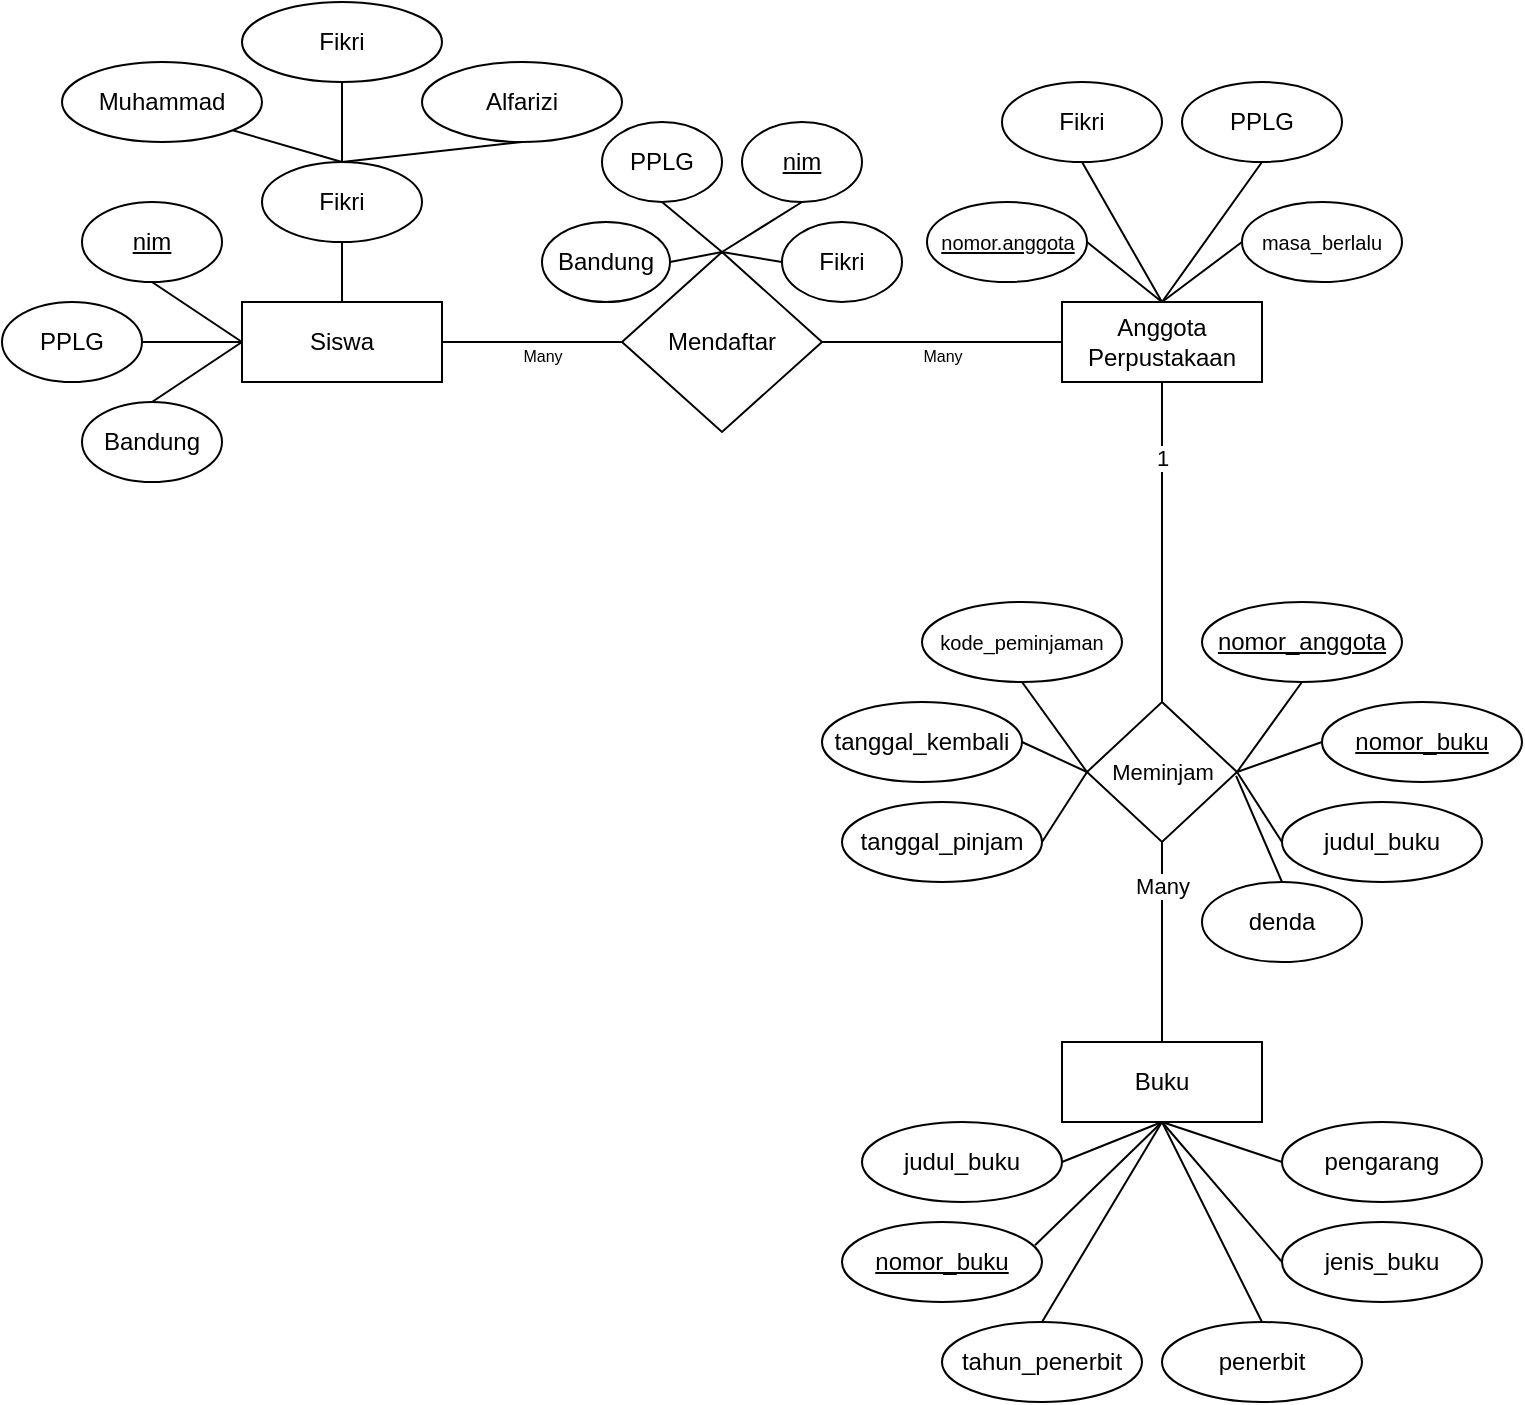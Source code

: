 <mxfile version="24.7.4">
  <diagram name="Page-1" id="6ViGdZfE5kS3konKiXeP">
    <mxGraphModel dx="1372" dy="870" grid="1" gridSize="10" guides="1" tooltips="1" connect="1" arrows="1" fold="1" page="1" pageScale="1" pageWidth="850" pageHeight="1100" math="0" shadow="0">
      <root>
        <mxCell id="0" />
        <mxCell id="1" parent="0" />
        <mxCell id="QQjfzLLn-K8nmrEozijN-7" value="Siswa" style="whiteSpace=wrap;html=1;align=center;" vertex="1" parent="1">
          <mxGeometry x="190" y="350" width="100" height="40" as="geometry" />
        </mxCell>
        <mxCell id="QQjfzLLn-K8nmrEozijN-8" value="Fikri" style="ellipse;whiteSpace=wrap;html=1;align=center;" vertex="1" parent="1">
          <mxGeometry x="190" y="200" width="100" height="40" as="geometry" />
        </mxCell>
        <mxCell id="QQjfzLLn-K8nmrEozijN-9" value="nim" style="ellipse;whiteSpace=wrap;html=1;align=center;fontStyle=4;" vertex="1" parent="1">
          <mxGeometry x="110" y="300" width="70" height="40" as="geometry" />
        </mxCell>
        <mxCell id="QQjfzLLn-K8nmrEozijN-10" value="Mendaftar" style="shape=rhombus;perimeter=rhombusPerimeter;whiteSpace=wrap;html=1;align=center;" vertex="1" parent="1">
          <mxGeometry x="380" y="325" width="100" height="90" as="geometry" />
        </mxCell>
        <mxCell id="QQjfzLLn-K8nmrEozijN-16" value="Fikri" style="ellipse;whiteSpace=wrap;html=1;align=center;" vertex="1" parent="1">
          <mxGeometry x="200" y="280" width="80" height="40" as="geometry" />
        </mxCell>
        <mxCell id="QQjfzLLn-K8nmrEozijN-18" value="" style="endArrow=none;html=1;rounded=0;exitX=0.5;exitY=1;exitDx=0;exitDy=0;entryX=0.5;entryY=0;entryDx=0;entryDy=0;" edge="1" parent="1" source="QQjfzLLn-K8nmrEozijN-8" target="QQjfzLLn-K8nmrEozijN-16">
          <mxGeometry relative="1" as="geometry">
            <mxPoint x="330" y="380" as="sourcePoint" />
            <mxPoint x="490" y="380" as="targetPoint" />
          </mxGeometry>
        </mxCell>
        <mxCell id="QQjfzLLn-K8nmrEozijN-19" value="Muhammad" style="ellipse;whiteSpace=wrap;html=1;align=center;" vertex="1" parent="1">
          <mxGeometry x="100" y="230" width="100" height="40" as="geometry" />
        </mxCell>
        <mxCell id="QQjfzLLn-K8nmrEozijN-20" value="Alfarizi" style="ellipse;whiteSpace=wrap;html=1;align=center;" vertex="1" parent="1">
          <mxGeometry x="280" y="230" width="100" height="40" as="geometry" />
        </mxCell>
        <mxCell id="QQjfzLLn-K8nmrEozijN-21" value="" style="endArrow=none;html=1;rounded=0;exitX=1;exitY=1;exitDx=0;exitDy=0;entryX=0.5;entryY=0;entryDx=0;entryDy=0;" edge="1" parent="1" source="QQjfzLLn-K8nmrEozijN-19" target="QQjfzLLn-K8nmrEozijN-16">
          <mxGeometry relative="1" as="geometry">
            <mxPoint x="310" y="210" as="sourcePoint" />
            <mxPoint x="310" y="280" as="targetPoint" />
          </mxGeometry>
        </mxCell>
        <mxCell id="QQjfzLLn-K8nmrEozijN-22" value="" style="endArrow=none;html=1;rounded=0;exitX=0.5;exitY=0;exitDx=0;exitDy=0;entryX=0.5;entryY=1;entryDx=0;entryDy=0;" edge="1" parent="1" source="QQjfzLLn-K8nmrEozijN-16" target="QQjfzLLn-K8nmrEozijN-20">
          <mxGeometry relative="1" as="geometry">
            <mxPoint x="175" y="224" as="sourcePoint" />
            <mxPoint x="460" y="290" as="targetPoint" />
          </mxGeometry>
        </mxCell>
        <mxCell id="QQjfzLLn-K8nmrEozijN-23" value="" style="endArrow=none;html=1;rounded=0;exitX=0.5;exitY=1;exitDx=0;exitDy=0;entryX=0.5;entryY=0;entryDx=0;entryDy=0;" edge="1" parent="1" source="QQjfzLLn-K8nmrEozijN-16" target="QQjfzLLn-K8nmrEozijN-7">
          <mxGeometry relative="1" as="geometry">
            <mxPoint x="330" y="380" as="sourcePoint" />
            <mxPoint x="490" y="380" as="targetPoint" />
          </mxGeometry>
        </mxCell>
        <mxCell id="QQjfzLLn-K8nmrEozijN-24" value="Bandung" style="ellipse;whiteSpace=wrap;html=1;align=center;" vertex="1" parent="1">
          <mxGeometry x="110" y="400" width="70" height="40" as="geometry" />
        </mxCell>
        <mxCell id="QQjfzLLn-K8nmrEozijN-26" value="PPLG" style="ellipse;whiteSpace=wrap;html=1;align=center;" vertex="1" parent="1">
          <mxGeometry x="70" y="350" width="70" height="40" as="geometry" />
        </mxCell>
        <mxCell id="QQjfzLLn-K8nmrEozijN-29" value="" style="endArrow=none;html=1;rounded=0;exitX=0.5;exitY=1;exitDx=0;exitDy=0;entryX=0;entryY=0.5;entryDx=0;entryDy=0;" edge="1" parent="1" source="QQjfzLLn-K8nmrEozijN-9" target="QQjfzLLn-K8nmrEozijN-7">
          <mxGeometry relative="1" as="geometry">
            <mxPoint x="165" y="330" as="sourcePoint" />
            <mxPoint x="200" y="370" as="targetPoint" />
          </mxGeometry>
        </mxCell>
        <mxCell id="QQjfzLLn-K8nmrEozijN-30" value="" style="endArrow=none;html=1;rounded=0;entryX=1;entryY=0.5;entryDx=0;entryDy=0;exitX=0;exitY=0.5;exitDx=0;exitDy=0;" edge="1" parent="1" source="QQjfzLLn-K8nmrEozijN-7" target="QQjfzLLn-K8nmrEozijN-26">
          <mxGeometry relative="1" as="geometry">
            <mxPoint x="190" y="370" as="sourcePoint" />
            <mxPoint x="260" y="370" as="targetPoint" />
          </mxGeometry>
        </mxCell>
        <mxCell id="QQjfzLLn-K8nmrEozijN-31" value="" style="endArrow=none;html=1;rounded=0;exitX=0.5;exitY=0;exitDx=0;exitDy=0;entryX=0;entryY=0.5;entryDx=0;entryDy=0;" edge="1" parent="1" source="QQjfzLLn-K8nmrEozijN-24" target="QQjfzLLn-K8nmrEozijN-7">
          <mxGeometry relative="1" as="geometry">
            <mxPoint x="260" y="370" as="sourcePoint" />
            <mxPoint x="200" y="370" as="targetPoint" />
          </mxGeometry>
        </mxCell>
        <mxCell id="QQjfzLLn-K8nmrEozijN-34" value="" style="endArrow=none;html=1;rounded=0;exitX=1;exitY=0.5;exitDx=0;exitDy=0;entryX=0;entryY=0.5;entryDx=0;entryDy=0;" edge="1" parent="1" source="QQjfzLLn-K8nmrEozijN-7" target="QQjfzLLn-K8nmrEozijN-10">
          <mxGeometry relative="1" as="geometry">
            <mxPoint x="180" y="380" as="sourcePoint" />
            <mxPoint x="260" y="420" as="targetPoint" />
          </mxGeometry>
        </mxCell>
        <mxCell id="QQjfzLLn-K8nmrEozijN-39" value="Bandung" style="ellipse;whiteSpace=wrap;html=1;align=center;" vertex="1" parent="1">
          <mxGeometry x="340" y="310" width="64" height="40" as="geometry" />
        </mxCell>
        <mxCell id="QQjfzLLn-K8nmrEozijN-40" value="Fikri" style="ellipse;whiteSpace=wrap;html=1;align=center;" vertex="1" parent="1">
          <mxGeometry x="460" y="310" width="60" height="40" as="geometry" />
        </mxCell>
        <mxCell id="QQjfzLLn-K8nmrEozijN-41" value="PPLG" style="ellipse;whiteSpace=wrap;html=1;align=center;" vertex="1" parent="1">
          <mxGeometry x="370" y="260" width="60" height="40" as="geometry" />
        </mxCell>
        <mxCell id="QQjfzLLn-K8nmrEozijN-43" value="nim" style="ellipse;whiteSpace=wrap;html=1;align=center;fontStyle=4;" vertex="1" parent="1">
          <mxGeometry x="440" y="260" width="60" height="40" as="geometry" />
        </mxCell>
        <mxCell id="QQjfzLLn-K8nmrEozijN-44" value="" style="endArrow=none;html=1;rounded=0;entryX=1;entryY=0.5;entryDx=0;entryDy=0;exitX=0.5;exitY=0;exitDx=0;exitDy=0;" edge="1" parent="1" source="QQjfzLLn-K8nmrEozijN-10" target="QQjfzLLn-K8nmrEozijN-39">
          <mxGeometry relative="1" as="geometry">
            <mxPoint x="390" y="320" as="sourcePoint" />
            <mxPoint x="420" y="300" as="targetPoint" />
          </mxGeometry>
        </mxCell>
        <mxCell id="QQjfzLLn-K8nmrEozijN-46" value="" style="endArrow=none;html=1;rounded=0;exitX=0.5;exitY=1;exitDx=0;exitDy=0;entryX=0.5;entryY=0;entryDx=0;entryDy=0;" edge="1" parent="1" source="QQjfzLLn-K8nmrEozijN-43" target="QQjfzLLn-K8nmrEozijN-10">
          <mxGeometry relative="1" as="geometry">
            <mxPoint x="390" y="320" as="sourcePoint" />
            <mxPoint x="440" y="335" as="targetPoint" />
          </mxGeometry>
        </mxCell>
        <mxCell id="QQjfzLLn-K8nmrEozijN-47" value="" style="endArrow=none;html=1;rounded=0;entryX=0;entryY=0.5;entryDx=0;entryDy=0;exitX=0.5;exitY=0;exitDx=0;exitDy=0;" edge="1" parent="1" source="QQjfzLLn-K8nmrEozijN-10" target="QQjfzLLn-K8nmrEozijN-40">
          <mxGeometry relative="1" as="geometry">
            <mxPoint x="470" y="320" as="sourcePoint" />
            <mxPoint x="440" y="335" as="targetPoint" />
          </mxGeometry>
        </mxCell>
        <mxCell id="QQjfzLLn-K8nmrEozijN-48" value="" style="endArrow=none;html=1;rounded=0;entryX=0.5;entryY=0;entryDx=0;entryDy=0;exitX=0.5;exitY=1;exitDx=0;exitDy=0;" edge="1" parent="1" source="QQjfzLLn-K8nmrEozijN-41" target="QQjfzLLn-K8nmrEozijN-10">
          <mxGeometry relative="1" as="geometry">
            <mxPoint x="490" y="320" as="sourcePoint" />
            <mxPoint x="440" y="335" as="targetPoint" />
          </mxGeometry>
        </mxCell>
        <mxCell id="QQjfzLLn-K8nmrEozijN-49" value="Anggota&lt;div&gt;Perpustakaan&lt;/div&gt;" style="whiteSpace=wrap;html=1;align=center;" vertex="1" parent="1">
          <mxGeometry x="600" y="350" width="100" height="40" as="geometry" />
        </mxCell>
        <mxCell id="QQjfzLLn-K8nmrEozijN-75" value="masa_berlalu" style="ellipse;whiteSpace=wrap;html=1;align=center;fontSize=10;" vertex="1" parent="1">
          <mxGeometry x="690" y="300" width="80" height="40" as="geometry" />
        </mxCell>
        <mxCell id="QQjfzLLn-K8nmrEozijN-76" value="Fikri" style="ellipse;whiteSpace=wrap;html=1;align=center;" vertex="1" parent="1">
          <mxGeometry x="570" y="240" width="80" height="40" as="geometry" />
        </mxCell>
        <mxCell id="QQjfzLLn-K8nmrEozijN-78" value="" style="endArrow=none;html=1;rounded=0;exitX=1;exitY=0.5;exitDx=0;exitDy=0;entryX=0.5;entryY=0;entryDx=0;entryDy=0;" edge="1" source="QQjfzLLn-K8nmrEozijN-114" parent="1" target="QQjfzLLn-K8nmrEozijN-49">
          <mxGeometry relative="1" as="geometry">
            <mxPoint x="610" y="320" as="sourcePoint" />
            <mxPoint x="650" y="350" as="targetPoint" />
          </mxGeometry>
        </mxCell>
        <mxCell id="QQjfzLLn-K8nmrEozijN-79" value="" style="endArrow=none;html=1;rounded=0;exitX=0.5;exitY=1;exitDx=0;exitDy=0;entryX=0.5;entryY=0;entryDx=0;entryDy=0;" edge="1" source="QQjfzLLn-K8nmrEozijN-115" parent="1" target="QQjfzLLn-K8nmrEozijN-49">
          <mxGeometry relative="1" as="geometry">
            <mxPoint x="700" y="280" as="sourcePoint" />
            <mxPoint x="650" y="350" as="targetPoint" />
          </mxGeometry>
        </mxCell>
        <mxCell id="QQjfzLLn-K8nmrEozijN-80" value="" style="endArrow=none;html=1;rounded=0;exitX=0;exitY=0.5;exitDx=0;exitDy=0;entryX=0.5;entryY=0;entryDx=0;entryDy=0;" edge="1" source="QQjfzLLn-K8nmrEozijN-75" parent="1" target="QQjfzLLn-K8nmrEozijN-49">
          <mxGeometry relative="1" as="geometry">
            <mxPoint x="715" y="315" as="sourcePoint" />
            <mxPoint x="650" y="350" as="targetPoint" />
          </mxGeometry>
        </mxCell>
        <mxCell id="QQjfzLLn-K8nmrEozijN-81" value="" style="endArrow=none;html=1;rounded=0;entryX=0.5;entryY=0;entryDx=0;entryDy=0;exitX=0.5;exitY=1;exitDx=0;exitDy=0;" edge="1" source="QQjfzLLn-K8nmrEozijN-76" parent="1" target="QQjfzLLn-K8nmrEozijN-49">
          <mxGeometry relative="1" as="geometry">
            <mxPoint x="710" y="345" as="sourcePoint" />
            <mxPoint x="650" y="350" as="targetPoint" />
          </mxGeometry>
        </mxCell>
        <mxCell id="QQjfzLLn-K8nmrEozijN-82" value="Meminjam" style="shape=rhombus;perimeter=rhombusPerimeter;whiteSpace=wrap;html=1;align=center;fontSize=11;" vertex="1" parent="1">
          <mxGeometry x="612.5" y="550" width="75" height="70" as="geometry" />
        </mxCell>
        <mxCell id="QQjfzLLn-K8nmrEozijN-84" value="tanggal_pinjam" style="ellipse;whiteSpace=wrap;html=1;align=center;" vertex="1" parent="1">
          <mxGeometry x="490" y="600" width="100" height="40" as="geometry" />
        </mxCell>
        <mxCell id="QQjfzLLn-K8nmrEozijN-85" value="tanggal_kembali" style="ellipse;whiteSpace=wrap;html=1;align=center;" vertex="1" parent="1">
          <mxGeometry x="480" y="550" width="100" height="40" as="geometry" />
        </mxCell>
        <mxCell id="QQjfzLLn-K8nmrEozijN-87" value="kode_peminjaman" style="ellipse;whiteSpace=wrap;html=1;align=center;fontSize=10;" vertex="1" parent="1">
          <mxGeometry x="530" y="500" width="100" height="40" as="geometry" />
        </mxCell>
        <mxCell id="QQjfzLLn-K8nmrEozijN-88" value="judul_buku" style="ellipse;whiteSpace=wrap;html=1;align=center;" vertex="1" parent="1">
          <mxGeometry x="710" y="600" width="100" height="40" as="geometry" />
        </mxCell>
        <mxCell id="QQjfzLLn-K8nmrEozijN-89" value="" style="endArrow=none;html=1;rounded=0;exitX=0.5;exitY=1;exitDx=0;exitDy=0;entryX=0;entryY=0.5;entryDx=0;entryDy=0;" edge="1" parent="1" source="QQjfzLLn-K8nmrEozijN-87" target="QQjfzLLn-K8nmrEozijN-82">
          <mxGeometry relative="1" as="geometry">
            <mxPoint x="310" y="440" as="sourcePoint" />
            <mxPoint x="470" y="440" as="targetPoint" />
          </mxGeometry>
        </mxCell>
        <mxCell id="QQjfzLLn-K8nmrEozijN-91" value="" style="endArrow=none;html=1;rounded=0;exitX=1;exitY=0.5;exitDx=0;exitDy=0;entryX=0;entryY=0.5;entryDx=0;entryDy=0;" edge="1" parent="1" source="QQjfzLLn-K8nmrEozijN-84" target="QQjfzLLn-K8nmrEozijN-82">
          <mxGeometry relative="1" as="geometry">
            <mxPoint x="586.0" y="610.0" as="sourcePoint" />
            <mxPoint x="623" y="595" as="targetPoint" />
          </mxGeometry>
        </mxCell>
        <mxCell id="QQjfzLLn-K8nmrEozijN-93" value="" style="endArrow=none;html=1;rounded=0;exitX=1;exitY=0.5;exitDx=0;exitDy=0;entryX=0;entryY=0.5;entryDx=0;entryDy=0;" edge="1" parent="1" source="QQjfzLLn-K8nmrEozijN-85" target="QQjfzLLn-K8nmrEozijN-82">
          <mxGeometry relative="1" as="geometry">
            <mxPoint x="570" y="570" as="sourcePoint" />
            <mxPoint x="623" y="595" as="targetPoint" />
          </mxGeometry>
        </mxCell>
        <mxCell id="QQjfzLLn-K8nmrEozijN-94" value="" style="endArrow=none;html=1;rounded=0;entryX=1;entryY=0.5;entryDx=0;entryDy=0;exitX=0.5;exitY=1;exitDx=0;exitDy=0;" edge="1" parent="1" source="QQjfzLLn-K8nmrEozijN-116" target="QQjfzLLn-K8nmrEozijN-82">
          <mxGeometry relative="1" as="geometry">
            <mxPoint x="690" y="550" as="sourcePoint" />
            <mxPoint x="623" y="595" as="targetPoint" />
          </mxGeometry>
        </mxCell>
        <mxCell id="QQjfzLLn-K8nmrEozijN-95" value="" style="endArrow=none;html=1;rounded=0;exitX=0;exitY=0.5;exitDx=0;exitDy=0;entryX=1;entryY=0.5;entryDx=0;entryDy=0;" edge="1" parent="1" source="QQjfzLLn-K8nmrEozijN-117" target="QQjfzLLn-K8nmrEozijN-82">
          <mxGeometry relative="1" as="geometry">
            <mxPoint x="730" y="570" as="sourcePoint" />
            <mxPoint x="698" y="595" as="targetPoint" />
          </mxGeometry>
        </mxCell>
        <mxCell id="QQjfzLLn-K8nmrEozijN-96" value="" style="endArrow=none;html=1;rounded=0;exitX=0;exitY=0.5;exitDx=0;exitDy=0;entryX=1;entryY=0.5;entryDx=0;entryDy=0;" edge="1" parent="1" source="QQjfzLLn-K8nmrEozijN-88" target="QQjfzLLn-K8nmrEozijN-82">
          <mxGeometry relative="1" as="geometry">
            <mxPoint x="727" y="573" as="sourcePoint" />
            <mxPoint x="698" y="595" as="targetPoint" />
          </mxGeometry>
        </mxCell>
        <mxCell id="QQjfzLLn-K8nmrEozijN-97" value="" style="endArrow=none;html=1;rounded=0;exitX=0.5;exitY=1;exitDx=0;exitDy=0;entryX=0.5;entryY=0;entryDx=0;entryDy=0;" edge="1" parent="1" source="QQjfzLLn-K8nmrEozijN-49" target="QQjfzLLn-K8nmrEozijN-82">
          <mxGeometry relative="1" as="geometry">
            <mxPoint x="590" y="550" as="sourcePoint" />
            <mxPoint x="623" y="595" as="targetPoint" />
          </mxGeometry>
        </mxCell>
        <mxCell id="QQjfzLLn-K8nmrEozijN-122" value="1" style="edgeLabel;html=1;align=center;verticalAlign=middle;resizable=0;points=[];" vertex="1" connectable="0" parent="QQjfzLLn-K8nmrEozijN-97">
          <mxGeometry x="-0.53" relative="1" as="geometry">
            <mxPoint as="offset" />
          </mxGeometry>
        </mxCell>
        <mxCell id="QQjfzLLn-K8nmrEozijN-98" value="Buku" style="whiteSpace=wrap;html=1;align=center;" vertex="1" parent="1">
          <mxGeometry x="600" y="720" width="100" height="40" as="geometry" />
        </mxCell>
        <mxCell id="QQjfzLLn-K8nmrEozijN-99" value="denda" style="ellipse;whiteSpace=wrap;html=1;align=center;" vertex="1" parent="1">
          <mxGeometry x="670" y="640" width="80" height="40" as="geometry" />
        </mxCell>
        <mxCell id="QQjfzLLn-K8nmrEozijN-100" value="" style="endArrow=none;html=1;rounded=0;exitX=0.5;exitY=0;exitDx=0;exitDy=0;entryX=0.994;entryY=0.527;entryDx=0;entryDy=0;entryPerimeter=0;" edge="1" source="QQjfzLLn-K8nmrEozijN-99" parent="1" target="QQjfzLLn-K8nmrEozijN-82">
          <mxGeometry relative="1" as="geometry">
            <mxPoint x="717" y="628" as="sourcePoint" />
            <mxPoint x="690" y="585" as="targetPoint" />
          </mxGeometry>
        </mxCell>
        <mxCell id="QQjfzLLn-K8nmrEozijN-101" value="" style="endArrow=none;html=1;rounded=0;exitX=0.5;exitY=0;exitDx=0;exitDy=0;entryX=0.5;entryY=1;entryDx=0;entryDy=0;" edge="1" parent="1" source="QQjfzLLn-K8nmrEozijN-98" target="QQjfzLLn-K8nmrEozijN-82">
          <mxGeometry relative="1" as="geometry">
            <mxPoint x="720" y="650" as="sourcePoint" />
            <mxPoint x="698" y="595" as="targetPoint" />
          </mxGeometry>
        </mxCell>
        <mxCell id="QQjfzLLn-K8nmrEozijN-119" value="Many" style="edgeLabel;html=1;align=center;verticalAlign=middle;resizable=0;points=[];" vertex="1" connectable="0" parent="QQjfzLLn-K8nmrEozijN-101">
          <mxGeometry x="0.567" relative="1" as="geometry">
            <mxPoint as="offset" />
          </mxGeometry>
        </mxCell>
        <mxCell id="QQjfzLLn-K8nmrEozijN-102" value="judul_buku" style="ellipse;whiteSpace=wrap;html=1;align=center;" vertex="1" parent="1">
          <mxGeometry x="500" y="760" width="100" height="40" as="geometry" />
        </mxCell>
        <mxCell id="QQjfzLLn-K8nmrEozijN-104" value="tahun_penerbit" style="ellipse;whiteSpace=wrap;html=1;align=center;" vertex="1" parent="1">
          <mxGeometry x="540" y="860" width="100" height="40" as="geometry" />
        </mxCell>
        <mxCell id="QQjfzLLn-K8nmrEozijN-105" value="pengarang" style="ellipse;whiteSpace=wrap;html=1;align=center;" vertex="1" parent="1">
          <mxGeometry x="710" y="760" width="100" height="40" as="geometry" />
        </mxCell>
        <mxCell id="QQjfzLLn-K8nmrEozijN-106" value="jenis_buku" style="ellipse;whiteSpace=wrap;html=1;align=center;" vertex="1" parent="1">
          <mxGeometry x="710" y="810" width="100" height="40" as="geometry" />
        </mxCell>
        <mxCell id="QQjfzLLn-K8nmrEozijN-107" value="penerbit" style="ellipse;whiteSpace=wrap;html=1;align=center;" vertex="1" parent="1">
          <mxGeometry x="650" y="860" width="100" height="40" as="geometry" />
        </mxCell>
        <mxCell id="QQjfzLLn-K8nmrEozijN-108" value="" style="endArrow=none;html=1;rounded=0;exitX=0.5;exitY=1;exitDx=0;exitDy=0;entryX=1;entryY=0.5;entryDx=0;entryDy=0;" edge="1" parent="1" source="QQjfzLLn-K8nmrEozijN-98" target="QQjfzLLn-K8nmrEozijN-102">
          <mxGeometry relative="1" as="geometry">
            <mxPoint x="310" y="640" as="sourcePoint" />
            <mxPoint x="470" y="640" as="targetPoint" />
          </mxGeometry>
        </mxCell>
        <mxCell id="QQjfzLLn-K8nmrEozijN-109" value="" style="endArrow=none;html=1;rounded=0;entryX=0.965;entryY=0.291;entryDx=0;entryDy=0;entryPerimeter=0;" edge="1" parent="1">
          <mxGeometry relative="1" as="geometry">
            <mxPoint x="650" y="760" as="sourcePoint" />
            <mxPoint x="586.5" y="821.64" as="targetPoint" />
          </mxGeometry>
        </mxCell>
        <mxCell id="QQjfzLLn-K8nmrEozijN-110" value="" style="endArrow=none;html=1;rounded=0;entryX=0.5;entryY=0;entryDx=0;entryDy=0;" edge="1" parent="1" target="QQjfzLLn-K8nmrEozijN-104">
          <mxGeometry relative="1" as="geometry">
            <mxPoint x="650" y="760" as="sourcePoint" />
            <mxPoint x="611" y="839" as="targetPoint" />
          </mxGeometry>
        </mxCell>
        <mxCell id="QQjfzLLn-K8nmrEozijN-111" value="" style="endArrow=none;html=1;rounded=0;entryX=0;entryY=0.5;entryDx=0;entryDy=0;" edge="1" parent="1" target="QQjfzLLn-K8nmrEozijN-105">
          <mxGeometry relative="1" as="geometry">
            <mxPoint x="650" y="760" as="sourcePoint" />
            <mxPoint x="607" y="843" as="targetPoint" />
          </mxGeometry>
        </mxCell>
        <mxCell id="QQjfzLLn-K8nmrEozijN-112" value="" style="endArrow=none;html=1;rounded=0;entryX=0;entryY=0.5;entryDx=0;entryDy=0;" edge="1" parent="1" target="QQjfzLLn-K8nmrEozijN-106">
          <mxGeometry relative="1" as="geometry">
            <mxPoint x="650" y="760" as="sourcePoint" />
            <mxPoint x="720" y="800" as="targetPoint" />
          </mxGeometry>
        </mxCell>
        <mxCell id="QQjfzLLn-K8nmrEozijN-113" value="" style="endArrow=none;html=1;rounded=0;entryX=0.5;entryY=0;entryDx=0;entryDy=0;exitX=0.5;exitY=1;exitDx=0;exitDy=0;" edge="1" parent="1" source="QQjfzLLn-K8nmrEozijN-98" target="QQjfzLLn-K8nmrEozijN-107">
          <mxGeometry relative="1" as="geometry">
            <mxPoint x="660" y="770" as="sourcePoint" />
            <mxPoint x="710" y="850" as="targetPoint" />
          </mxGeometry>
        </mxCell>
        <mxCell id="QQjfzLLn-K8nmrEozijN-114" value="nomor.anggota" style="ellipse;whiteSpace=wrap;html=1;align=center;fontStyle=4;fontSize=10;" vertex="1" parent="1">
          <mxGeometry x="532.5" y="300" width="80" height="40" as="geometry" />
        </mxCell>
        <mxCell id="QQjfzLLn-K8nmrEozijN-115" value="PPLG" style="ellipse;whiteSpace=wrap;html=1;align=center;" vertex="1" parent="1">
          <mxGeometry x="660" y="240" width="80" height="40" as="geometry" />
        </mxCell>
        <mxCell id="QQjfzLLn-K8nmrEozijN-116" value="nomor_anggota" style="ellipse;whiteSpace=wrap;html=1;align=center;fontStyle=4;" vertex="1" parent="1">
          <mxGeometry x="670" y="500" width="100" height="40" as="geometry" />
        </mxCell>
        <mxCell id="QQjfzLLn-K8nmrEozijN-117" value="nomor_buku" style="ellipse;whiteSpace=wrap;html=1;align=center;fontStyle=4;" vertex="1" parent="1">
          <mxGeometry x="730" y="550" width="100" height="40" as="geometry" />
        </mxCell>
        <mxCell id="QQjfzLLn-K8nmrEozijN-118" value="nomor_buku" style="ellipse;whiteSpace=wrap;html=1;align=center;fontStyle=4;" vertex="1" parent="1">
          <mxGeometry x="490" y="810" width="100" height="40" as="geometry" />
        </mxCell>
        <mxCell id="QQjfzLLn-K8nmrEozijN-123" value="" style="endArrow=none;html=1;rounded=0;entryX=0;entryY=0.5;entryDx=0;entryDy=0;exitX=1;exitY=0.5;exitDx=0;exitDy=0;" edge="1" parent="1" source="QQjfzLLn-K8nmrEozijN-10" target="QQjfzLLn-K8nmrEozijN-49">
          <mxGeometry relative="1" as="geometry">
            <mxPoint x="530" y="370" as="sourcePoint" />
            <mxPoint x="680" y="370" as="targetPoint" />
          </mxGeometry>
        </mxCell>
        <mxCell id="QQjfzLLn-K8nmrEozijN-127" value="Many" style="text;html=1;align=center;verticalAlign=middle;resizable=0;points=[];autosize=1;strokeColor=none;fillColor=none;fontSize=8;" vertex="1" parent="1">
          <mxGeometry x="320" y="367" width="40" height="20" as="geometry" />
        </mxCell>
        <mxCell id="QQjfzLLn-K8nmrEozijN-129" value="Many" style="text;html=1;align=center;verticalAlign=middle;resizable=0;points=[];autosize=1;strokeColor=none;fillColor=none;fontSize=8;" vertex="1" parent="1">
          <mxGeometry x="520" y="367" width="40" height="20" as="geometry" />
        </mxCell>
      </root>
    </mxGraphModel>
  </diagram>
</mxfile>

